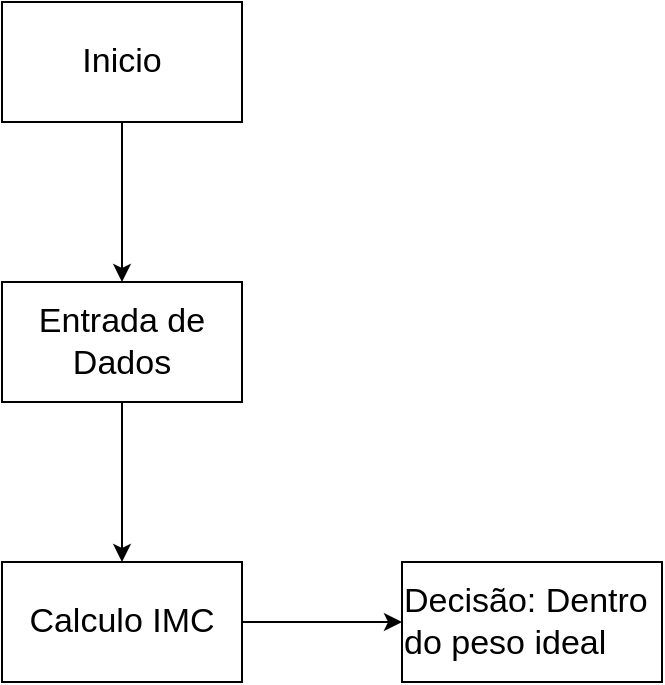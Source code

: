 <mxfile version="21.5.2" type="github">
  <diagram name="Página-1" id="-aCscPGjMUDcG00FSvme">
    <mxGraphModel dx="1434" dy="768" grid="1" gridSize="10" guides="1" tooltips="1" connect="1" arrows="1" fold="1" page="1" pageScale="1" pageWidth="1100" pageHeight="850" math="0" shadow="0">
      <root>
        <mxCell id="0" />
        <mxCell id="1" parent="0" />
        <mxCell id="FosLZs8mTLWsPHXDbrrZ-3" value="" style="edgeStyle=orthogonalEdgeStyle;rounded=0;orthogonalLoop=1;jettySize=auto;html=1;" edge="1" parent="1" source="FosLZs8mTLWsPHXDbrrZ-1" target="FosLZs8mTLWsPHXDbrrZ-2">
          <mxGeometry relative="1" as="geometry" />
        </mxCell>
        <mxCell id="FosLZs8mTLWsPHXDbrrZ-1" value="&lt;font style=&quot;font-size: 17px;&quot;&gt;Inicio&lt;/font&gt;" style="rounded=0;whiteSpace=wrap;html=1;" vertex="1" parent="1">
          <mxGeometry x="400" y="80" width="120" height="60" as="geometry" />
        </mxCell>
        <mxCell id="FosLZs8mTLWsPHXDbrrZ-5" value="" style="edgeStyle=orthogonalEdgeStyle;rounded=0;orthogonalLoop=1;jettySize=auto;html=1;" edge="1" parent="1" source="FosLZs8mTLWsPHXDbrrZ-2" target="FosLZs8mTLWsPHXDbrrZ-4">
          <mxGeometry relative="1" as="geometry" />
        </mxCell>
        <mxCell id="FosLZs8mTLWsPHXDbrrZ-2" value="&lt;font style=&quot;font-size: 17px;&quot;&gt;Entrada de Dados &lt;/font&gt;" style="rounded=0;whiteSpace=wrap;html=1;" vertex="1" parent="1">
          <mxGeometry x="400" y="220" width="120" height="60" as="geometry" />
        </mxCell>
        <mxCell id="FosLZs8mTLWsPHXDbrrZ-9" value="" style="edgeStyle=orthogonalEdgeStyle;rounded=0;orthogonalLoop=1;jettySize=auto;html=1;" edge="1" parent="1" source="FosLZs8mTLWsPHXDbrrZ-4" target="FosLZs8mTLWsPHXDbrrZ-8">
          <mxGeometry relative="1" as="geometry" />
        </mxCell>
        <mxCell id="FosLZs8mTLWsPHXDbrrZ-4" value="&lt;font style=&quot;font-size: 17px;&quot;&gt;Calculo IMC&lt;/font&gt;" style="rounded=0;whiteSpace=wrap;html=1;" vertex="1" parent="1">
          <mxGeometry x="400" y="360" width="120" height="60" as="geometry" />
        </mxCell>
        <mxCell id="FosLZs8mTLWsPHXDbrrZ-8" value="&lt;div style=&quot;text-align: left;&quot;&gt;&lt;span style=&quot;background-color: initial;&quot;&gt;&lt;font style=&quot;font-size: 17px;&quot;&gt;Decisão: Dentro do peso ideal&lt;/font&gt;&lt;/span&gt;&lt;/div&gt;" style="rounded=0;whiteSpace=wrap;html=1;" vertex="1" parent="1">
          <mxGeometry x="600" y="360" width="130" height="60" as="geometry" />
        </mxCell>
      </root>
    </mxGraphModel>
  </diagram>
</mxfile>
